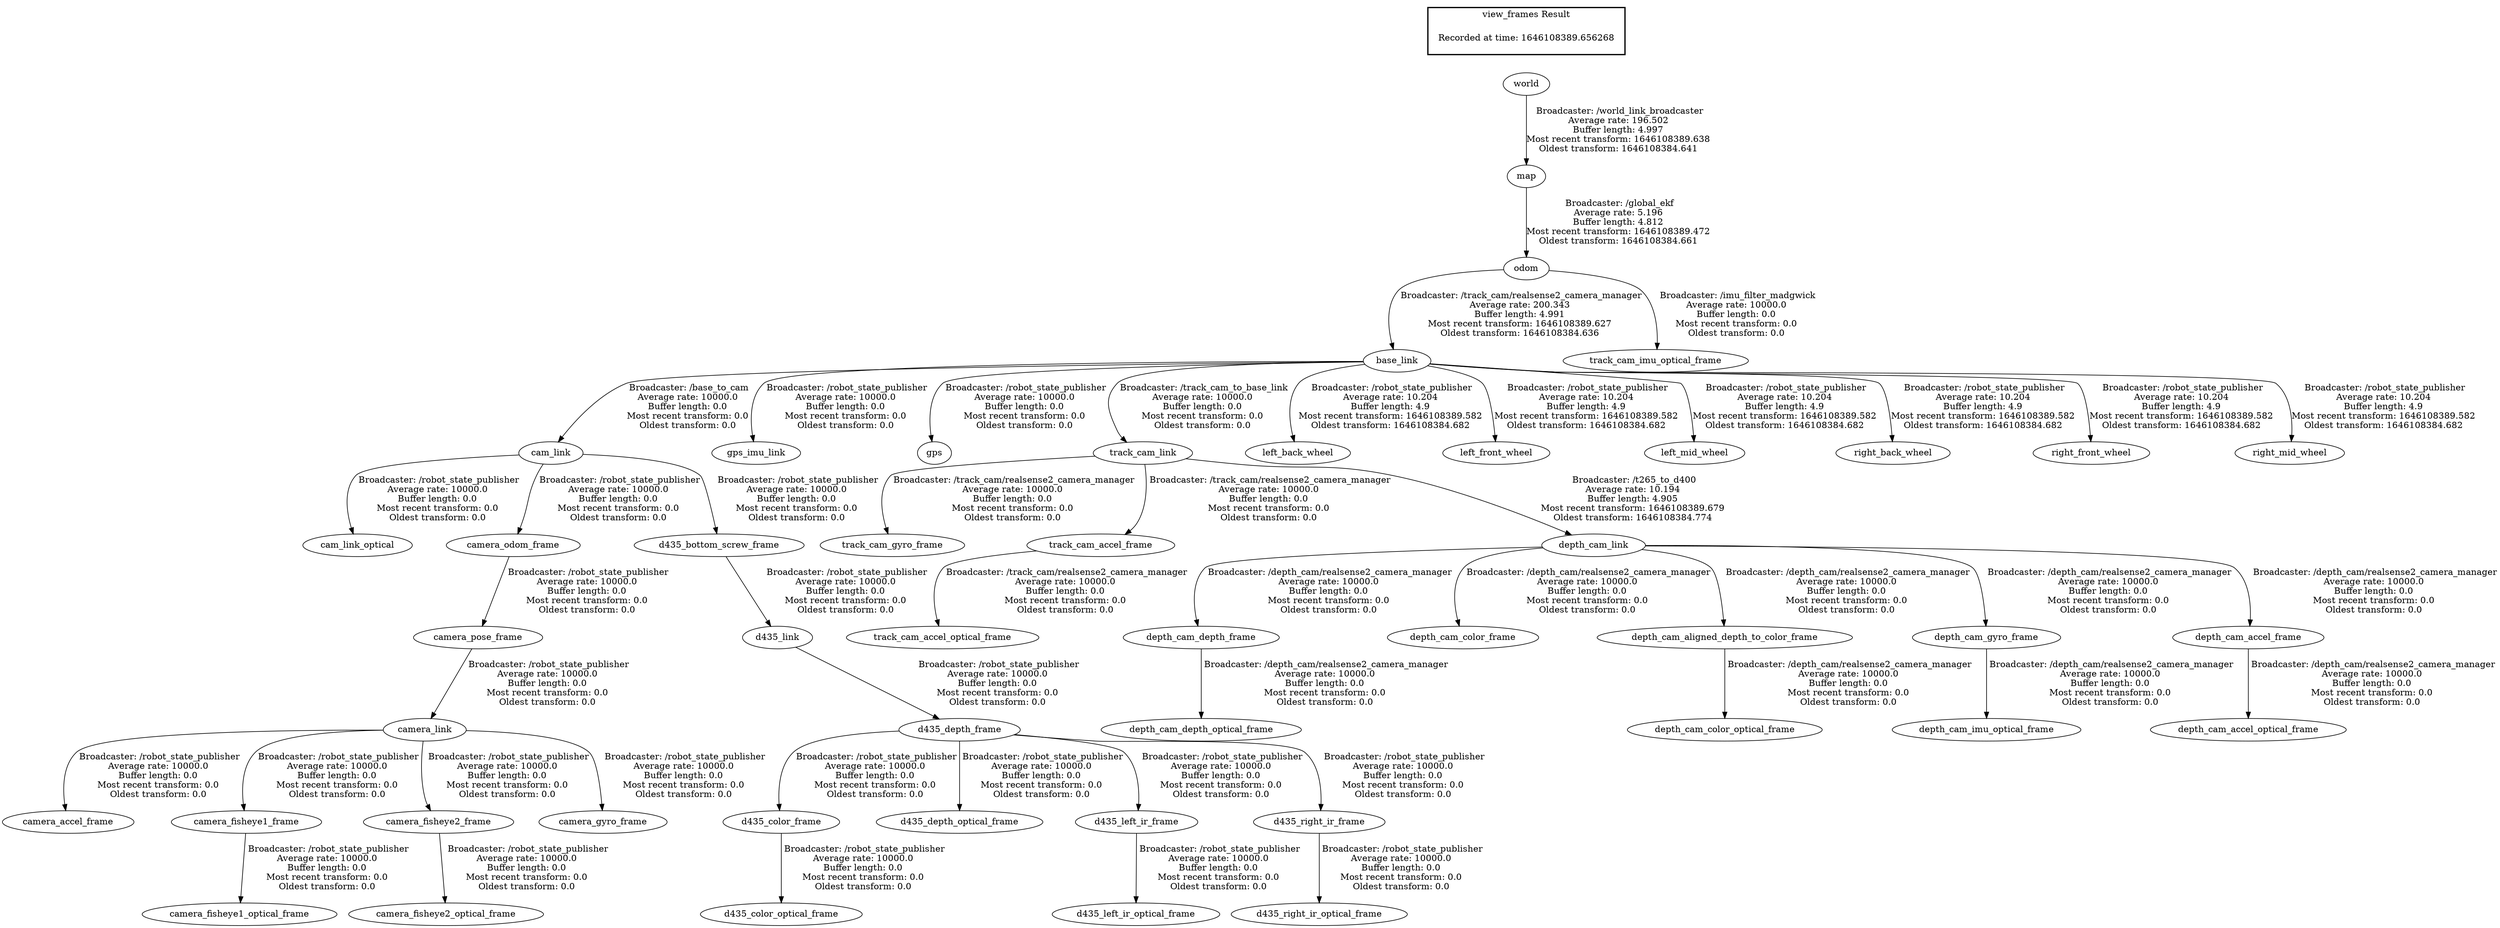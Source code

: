 digraph G {
"world" -> "map"[label=" Broadcaster: /world_link_broadcaster\nAverage rate: 196.502\nBuffer length: 4.997\nMost recent transform: 1646108389.638\nOldest transform: 1646108384.641\n"];
"base_link" -> "cam_link"[label=" Broadcaster: /base_to_cam\nAverage rate: 10000.0\nBuffer length: 0.0\nMost recent transform: 0.0\nOldest transform: 0.0\n"];
"odom" -> "base_link"[label=" Broadcaster: /track_cam/realsense2_camera_manager\nAverage rate: 200.343\nBuffer length: 4.991\nMost recent transform: 1646108389.627\nOldest transform: 1646108384.636\n"];
"cam_link" -> "cam_link_optical"[label=" Broadcaster: /robot_state_publisher\nAverage rate: 10000.0\nBuffer length: 0.0\nMost recent transform: 0.0\nOldest transform: 0.0\n"];
"camera_link" -> "camera_accel_frame"[label=" Broadcaster: /robot_state_publisher\nAverage rate: 10000.0\nBuffer length: 0.0\nMost recent transform: 0.0\nOldest transform: 0.0\n"];
"camera_pose_frame" -> "camera_link"[label=" Broadcaster: /robot_state_publisher\nAverage rate: 10000.0\nBuffer length: 0.0\nMost recent transform: 0.0\nOldest transform: 0.0\n"];
"camera_link" -> "camera_fisheye1_frame"[label=" Broadcaster: /robot_state_publisher\nAverage rate: 10000.0\nBuffer length: 0.0\nMost recent transform: 0.0\nOldest transform: 0.0\n"];
"camera_fisheye1_frame" -> "camera_fisheye1_optical_frame"[label=" Broadcaster: /robot_state_publisher\nAverage rate: 10000.0\nBuffer length: 0.0\nMost recent transform: 0.0\nOldest transform: 0.0\n"];
"camera_link" -> "camera_fisheye2_frame"[label=" Broadcaster: /robot_state_publisher\nAverage rate: 10000.0\nBuffer length: 0.0\nMost recent transform: 0.0\nOldest transform: 0.0\n"];
"camera_fisheye2_frame" -> "camera_fisheye2_optical_frame"[label=" Broadcaster: /robot_state_publisher\nAverage rate: 10000.0\nBuffer length: 0.0\nMost recent transform: 0.0\nOldest transform: 0.0\n"];
"camera_link" -> "camera_gyro_frame"[label=" Broadcaster: /robot_state_publisher\nAverage rate: 10000.0\nBuffer length: 0.0\nMost recent transform: 0.0\nOldest transform: 0.0\n"];
"camera_odom_frame" -> "camera_pose_frame"[label=" Broadcaster: /robot_state_publisher\nAverage rate: 10000.0\nBuffer length: 0.0\nMost recent transform: 0.0\nOldest transform: 0.0\n"];
"cam_link" -> "camera_odom_frame"[label=" Broadcaster: /robot_state_publisher\nAverage rate: 10000.0\nBuffer length: 0.0\nMost recent transform: 0.0\nOldest transform: 0.0\n"];
"d435_depth_frame" -> "d435_color_frame"[label=" Broadcaster: /robot_state_publisher\nAverage rate: 10000.0\nBuffer length: 0.0\nMost recent transform: 0.0\nOldest transform: 0.0\n"];
"d435_link" -> "d435_depth_frame"[label=" Broadcaster: /robot_state_publisher\nAverage rate: 10000.0\nBuffer length: 0.0\nMost recent transform: 0.0\nOldest transform: 0.0\n"];
"d435_color_frame" -> "d435_color_optical_frame"[label=" Broadcaster: /robot_state_publisher\nAverage rate: 10000.0\nBuffer length: 0.0\nMost recent transform: 0.0\nOldest transform: 0.0\n"];
"d435_bottom_screw_frame" -> "d435_link"[label=" Broadcaster: /robot_state_publisher\nAverage rate: 10000.0\nBuffer length: 0.0\nMost recent transform: 0.0\nOldest transform: 0.0\n"];
"d435_depth_frame" -> "d435_depth_optical_frame"[label=" Broadcaster: /robot_state_publisher\nAverage rate: 10000.0\nBuffer length: 0.0\nMost recent transform: 0.0\nOldest transform: 0.0\n"];
"cam_link" -> "d435_bottom_screw_frame"[label=" Broadcaster: /robot_state_publisher\nAverage rate: 10000.0\nBuffer length: 0.0\nMost recent transform: 0.0\nOldest transform: 0.0\n"];
"d435_depth_frame" -> "d435_left_ir_frame"[label=" Broadcaster: /robot_state_publisher\nAverage rate: 10000.0\nBuffer length: 0.0\nMost recent transform: 0.0\nOldest transform: 0.0\n"];
"d435_left_ir_frame" -> "d435_left_ir_optical_frame"[label=" Broadcaster: /robot_state_publisher\nAverage rate: 10000.0\nBuffer length: 0.0\nMost recent transform: 0.0\nOldest transform: 0.0\n"];
"d435_depth_frame" -> "d435_right_ir_frame"[label=" Broadcaster: /robot_state_publisher\nAverage rate: 10000.0\nBuffer length: 0.0\nMost recent transform: 0.0\nOldest transform: 0.0\n"];
"d435_right_ir_frame" -> "d435_right_ir_optical_frame"[label=" Broadcaster: /robot_state_publisher\nAverage rate: 10000.0\nBuffer length: 0.0\nMost recent transform: 0.0\nOldest transform: 0.0\n"];
"base_link" -> "gps_imu_link"[label=" Broadcaster: /robot_state_publisher\nAverage rate: 10000.0\nBuffer length: 0.0\nMost recent transform: 0.0\nOldest transform: 0.0\n"];
"base_link" -> "gps"[label=" Broadcaster: /robot_state_publisher\nAverage rate: 10000.0\nBuffer length: 0.0\nMost recent transform: 0.0\nOldest transform: 0.0\n"];
"track_cam_link" -> "track_cam_gyro_frame"[label=" Broadcaster: /track_cam/realsense2_camera_manager\nAverage rate: 10000.0\nBuffer length: 0.0\nMost recent transform: 0.0\nOldest transform: 0.0\n"];
"base_link" -> "track_cam_link"[label=" Broadcaster: /track_cam_to_base_link\nAverage rate: 10000.0\nBuffer length: 0.0\nMost recent transform: 0.0\nOldest transform: 0.0\n"];
"odom" -> "track_cam_imu_optical_frame"[label=" Broadcaster: /imu_filter_madgwick\nAverage rate: 10000.0\nBuffer length: 0.0\nMost recent transform: 0.0\nOldest transform: 0.0\n"];
"track_cam_link" -> "track_cam_accel_frame"[label=" Broadcaster: /track_cam/realsense2_camera_manager\nAverage rate: 10000.0\nBuffer length: 0.0\nMost recent transform: 0.0\nOldest transform: 0.0\n"];
"track_cam_accel_frame" -> "track_cam_accel_optical_frame"[label=" Broadcaster: /track_cam/realsense2_camera_manager\nAverage rate: 10000.0\nBuffer length: 0.0\nMost recent transform: 0.0\nOldest transform: 0.0\n"];
"depth_cam_link" -> "depth_cam_depth_frame"[label=" Broadcaster: /depth_cam/realsense2_camera_manager\nAverage rate: 10000.0\nBuffer length: 0.0\nMost recent transform: 0.0\nOldest transform: 0.0\n"];
"track_cam_link" -> "depth_cam_link"[label=" Broadcaster: /t265_to_d400\nAverage rate: 10.194\nBuffer length: 4.905\nMost recent transform: 1646108389.679\nOldest transform: 1646108384.774\n"];
"depth_cam_depth_frame" -> "depth_cam_depth_optical_frame"[label=" Broadcaster: /depth_cam/realsense2_camera_manager\nAverage rate: 10000.0\nBuffer length: 0.0\nMost recent transform: 0.0\nOldest transform: 0.0\n"];
"depth_cam_link" -> "depth_cam_color_frame"[label=" Broadcaster: /depth_cam/realsense2_camera_manager\nAverage rate: 10000.0\nBuffer length: 0.0\nMost recent transform: 0.0\nOldest transform: 0.0\n"];
"depth_cam_aligned_depth_to_color_frame" -> "depth_cam_color_optical_frame"[label=" Broadcaster: /depth_cam/realsense2_camera_manager\nAverage rate: 10000.0\nBuffer length: 0.0\nMost recent transform: 0.0\nOldest transform: 0.0\n"];
"depth_cam_link" -> "depth_cam_aligned_depth_to_color_frame"[label=" Broadcaster: /depth_cam/realsense2_camera_manager\nAverage rate: 10000.0\nBuffer length: 0.0\nMost recent transform: 0.0\nOldest transform: 0.0\n"];
"depth_cam_link" -> "depth_cam_gyro_frame"[label=" Broadcaster: /depth_cam/realsense2_camera_manager\nAverage rate: 10000.0\nBuffer length: 0.0\nMost recent transform: 0.0\nOldest transform: 0.0\n"];
"depth_cam_gyro_frame" -> "depth_cam_imu_optical_frame"[label=" Broadcaster: /depth_cam/realsense2_camera_manager\nAverage rate: 10000.0\nBuffer length: 0.0\nMost recent transform: 0.0\nOldest transform: 0.0\n"];
"depth_cam_link" -> "depth_cam_accel_frame"[label=" Broadcaster: /depth_cam/realsense2_camera_manager\nAverage rate: 10000.0\nBuffer length: 0.0\nMost recent transform: 0.0\nOldest transform: 0.0\n"];
"depth_cam_accel_frame" -> "depth_cam_accel_optical_frame"[label=" Broadcaster: /depth_cam/realsense2_camera_manager\nAverage rate: 10000.0\nBuffer length: 0.0\nMost recent transform: 0.0\nOldest transform: 0.0\n"];
"map" -> "odom"[label=" Broadcaster: /global_ekf\nAverage rate: 5.196\nBuffer length: 4.812\nMost recent transform: 1646108389.472\nOldest transform: 1646108384.661\n"];
"base_link" -> "left_back_wheel"[label=" Broadcaster: /robot_state_publisher\nAverage rate: 10.204\nBuffer length: 4.9\nMost recent transform: 1646108389.582\nOldest transform: 1646108384.682\n"];
"base_link" -> "left_front_wheel"[label=" Broadcaster: /robot_state_publisher\nAverage rate: 10.204\nBuffer length: 4.9\nMost recent transform: 1646108389.582\nOldest transform: 1646108384.682\n"];
"base_link" -> "left_mid_wheel"[label=" Broadcaster: /robot_state_publisher\nAverage rate: 10.204\nBuffer length: 4.9\nMost recent transform: 1646108389.582\nOldest transform: 1646108384.682\n"];
"base_link" -> "right_back_wheel"[label=" Broadcaster: /robot_state_publisher\nAverage rate: 10.204\nBuffer length: 4.9\nMost recent transform: 1646108389.582\nOldest transform: 1646108384.682\n"];
"base_link" -> "right_front_wheel"[label=" Broadcaster: /robot_state_publisher\nAverage rate: 10.204\nBuffer length: 4.9\nMost recent transform: 1646108389.582\nOldest transform: 1646108384.682\n"];
"base_link" -> "right_mid_wheel"[label=" Broadcaster: /robot_state_publisher\nAverage rate: 10.204\nBuffer length: 4.9\nMost recent transform: 1646108389.582\nOldest transform: 1646108384.682\n"];
edge [style=invis];
 subgraph cluster_legend { style=bold; color=black; label ="view_frames Result";
"Recorded at time: 1646108389.656268"[ shape=plaintext ] ;
}->"world";
}